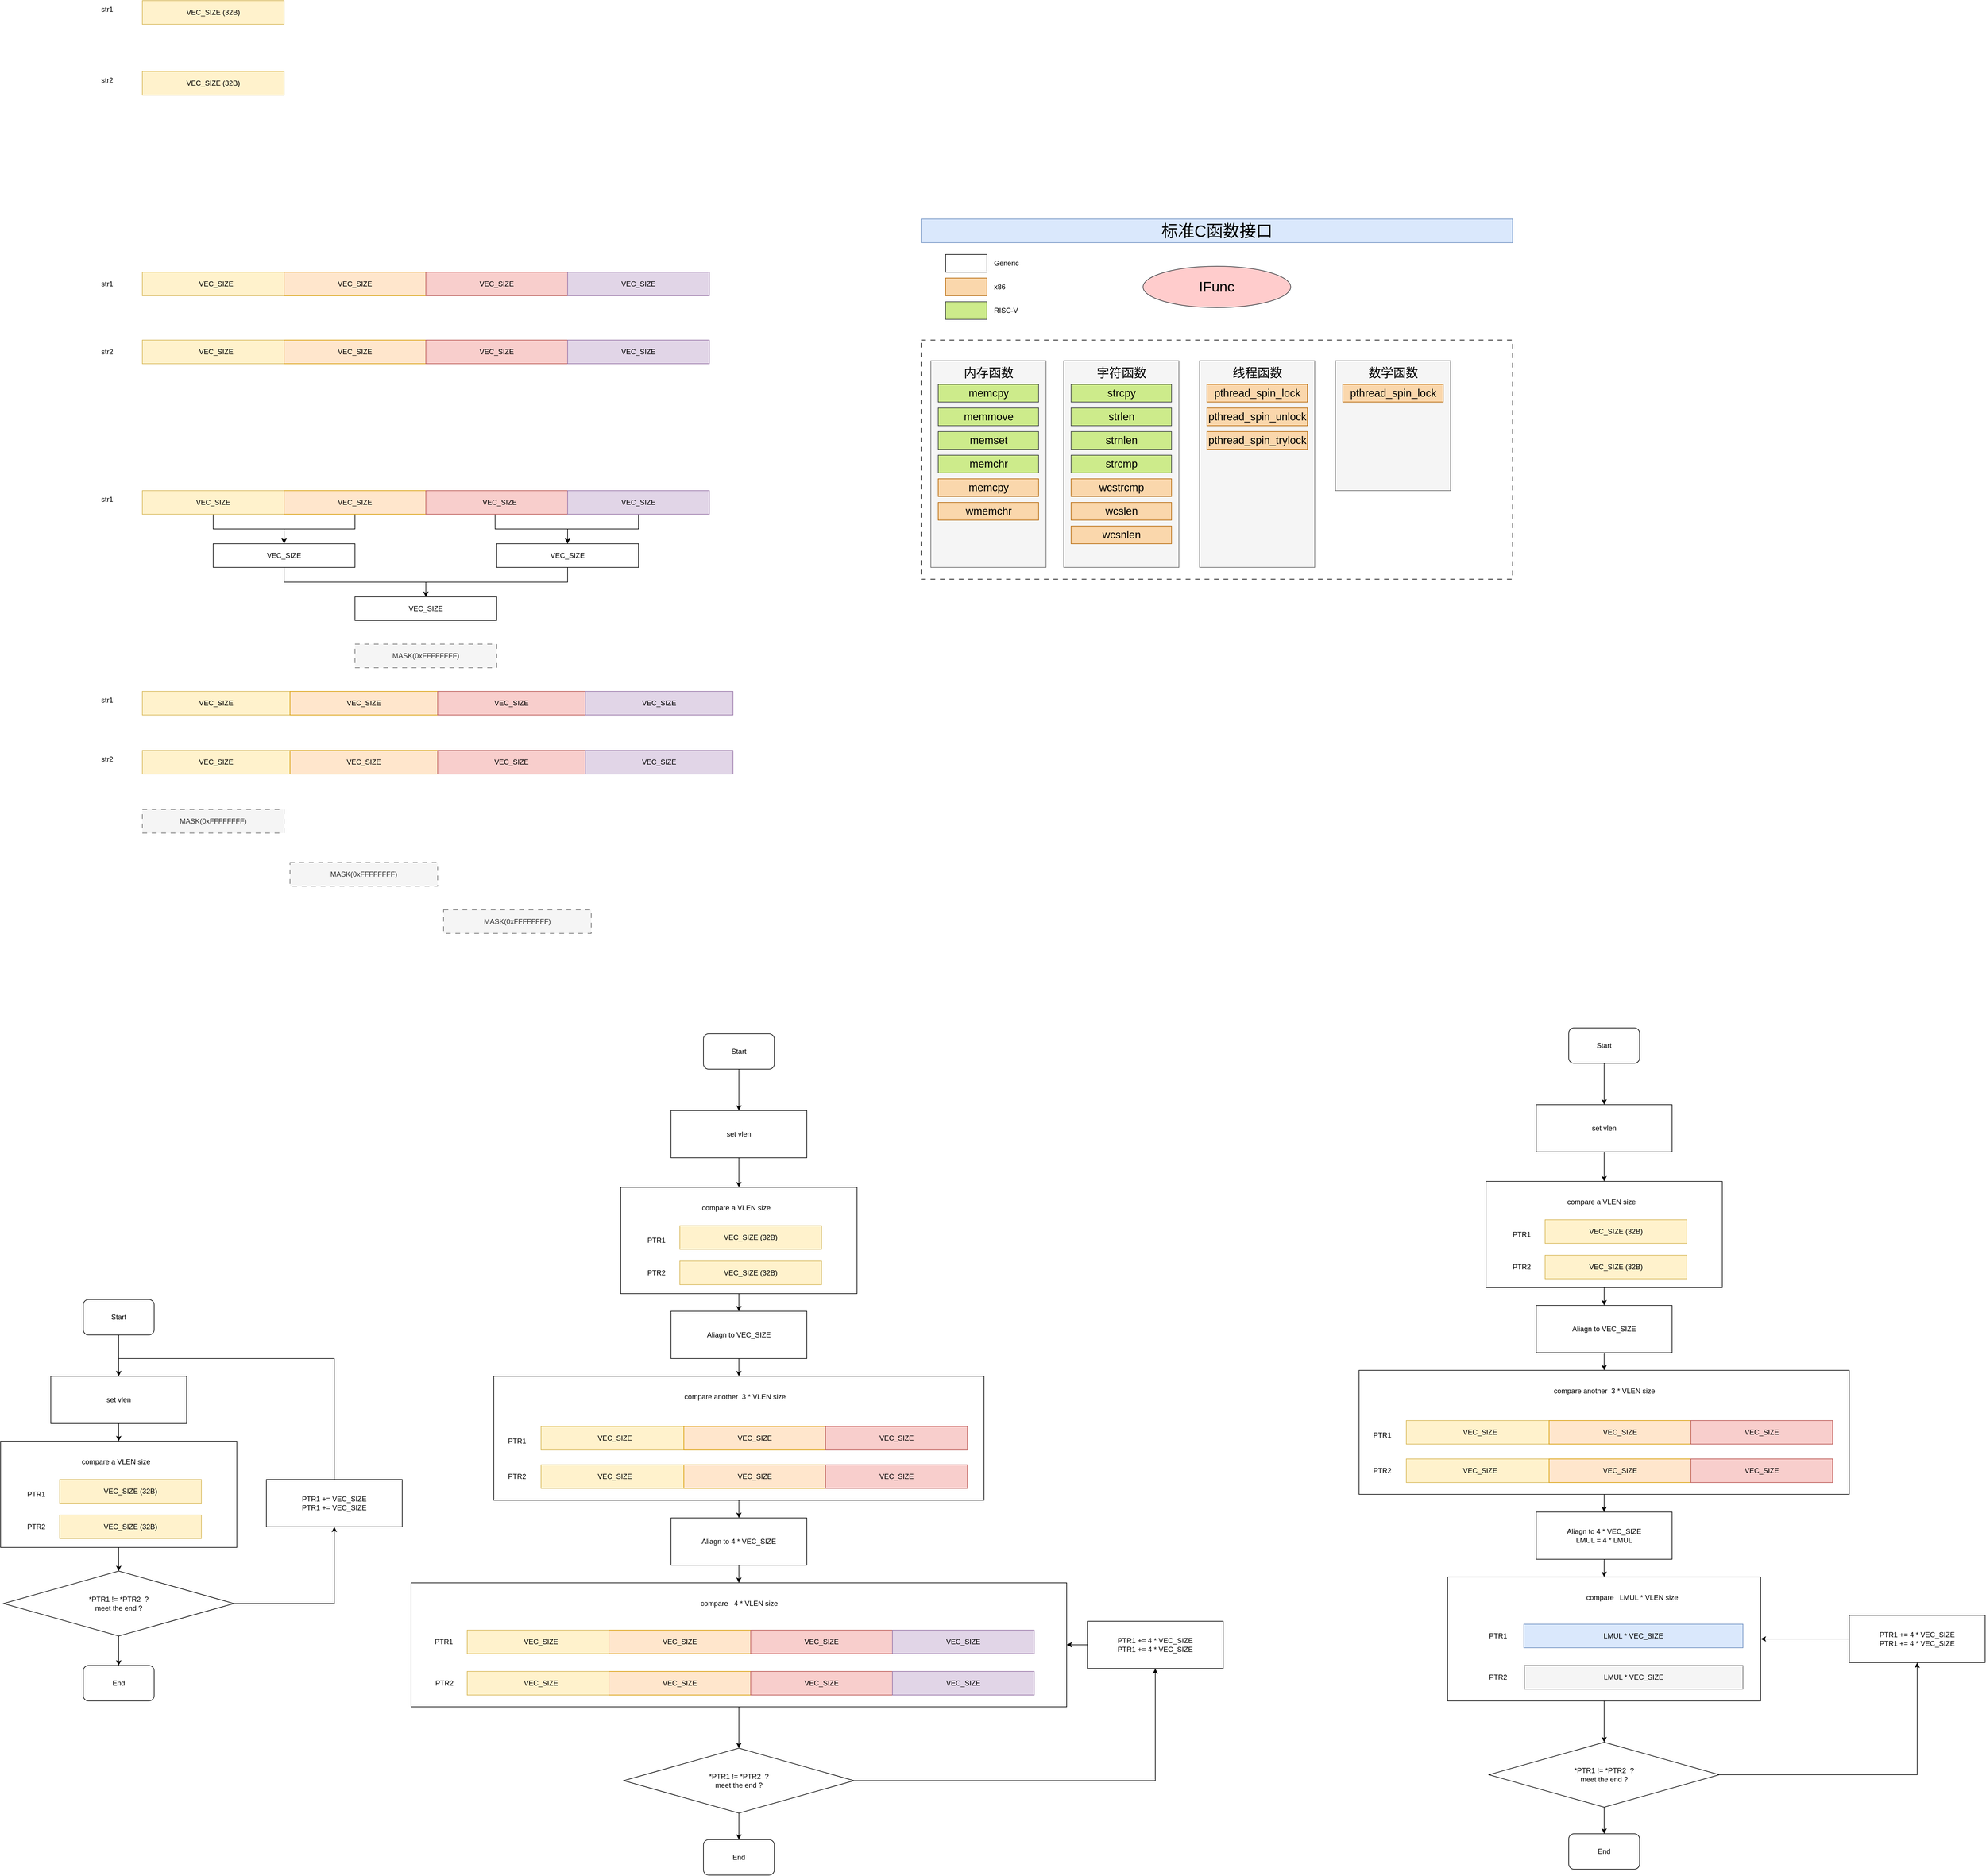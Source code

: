 <mxfile version="26.1.2">
  <diagram name="第 1 页" id="EBbChyvduwbu0Lc5XHVC">
    <mxGraphModel dx="5738" dy="4017" grid="1" gridSize="10" guides="1" tooltips="1" connect="1" arrows="1" fold="1" page="1" pageScale="1" pageWidth="4681" pageHeight="3300" math="0" shadow="0">
      <root>
        <mxCell id="0" />
        <mxCell id="1" parent="0" />
        <mxCell id="420nJrbG_Wwhr8dEqlbW-14" value="" style="edgeStyle=orthogonalEdgeStyle;rounded=0;orthogonalLoop=1;jettySize=auto;html=1;" edge="1" parent="1" source="420nJrbG_Wwhr8dEqlbW-5" target="420nJrbG_Wwhr8dEqlbW-7">
          <mxGeometry relative="1" as="geometry" />
        </mxCell>
        <mxCell id="ZZNHhl0uA356yENOQyxB-1" value="VEC_SIZE" style="rounded=0;whiteSpace=wrap;html=1;fillColor=#fff2cc;strokeColor=#d6b656;" parent="1" vertex="1">
          <mxGeometry x="200" y="130" width="250" height="40" as="geometry" />
        </mxCell>
        <mxCell id="ZZNHhl0uA356yENOQyxB-2" value="VEC_SIZE" style="rounded=0;whiteSpace=wrap;html=1;fillColor=#ffe6cc;strokeColor=#d79b00;" parent="1" vertex="1">
          <mxGeometry x="440" y="130" width="240" height="40" as="geometry" />
        </mxCell>
        <mxCell id="ZZNHhl0uA356yENOQyxB-3" value="VEC_SIZE" style="rounded=0;whiteSpace=wrap;html=1;fillColor=#f8cecc;strokeColor=#b85450;" parent="1" vertex="1">
          <mxGeometry x="680" y="130" width="240" height="40" as="geometry" />
        </mxCell>
        <mxCell id="ZZNHhl0uA356yENOQyxB-4" value="VEC_SIZE" style="rounded=0;whiteSpace=wrap;html=1;fillColor=#e1d5e7;strokeColor=#9673a6;" parent="1" vertex="1">
          <mxGeometry x="920" y="130" width="240" height="40" as="geometry" />
        </mxCell>
        <mxCell id="ZZNHhl0uA356yENOQyxB-9" value="str1" style="text;html=1;align=center;verticalAlign=middle;resizable=0;points=[];autosize=1;strokeColor=none;fillColor=none;" parent="1" vertex="1">
          <mxGeometry x="120" y="135" width="40" height="30" as="geometry" />
        </mxCell>
        <mxCell id="ZZNHhl0uA356yENOQyxB-10" value="str2" style="text;html=1;align=center;verticalAlign=middle;resizable=0;points=[];autosize=1;strokeColor=none;fillColor=none;" parent="1" vertex="1">
          <mxGeometry x="120" y="250" width="40" height="30" as="geometry" />
        </mxCell>
        <mxCell id="ZZNHhl0uA356yENOQyxB-11" value="VEC_SIZE (32B)" style="rounded=0;whiteSpace=wrap;html=1;fillColor=#fff2cc;strokeColor=#d6b656;" parent="1" vertex="1">
          <mxGeometry x="200" y="-330" width="240" height="40" as="geometry" />
        </mxCell>
        <mxCell id="ZZNHhl0uA356yENOQyxB-12" value="VEC_SIZE (32B)" style="rounded=0;whiteSpace=wrap;html=1;fillColor=#fff2cc;strokeColor=#d6b656;" parent="1" vertex="1">
          <mxGeometry x="200" y="-210" width="240" height="40" as="geometry" />
        </mxCell>
        <mxCell id="ZZNHhl0uA356yENOQyxB-13" value="str1" style="text;html=1;align=center;verticalAlign=middle;resizable=0;points=[];autosize=1;strokeColor=none;fillColor=none;" parent="1" vertex="1">
          <mxGeometry x="120" y="-330" width="40" height="30" as="geometry" />
        </mxCell>
        <mxCell id="ZZNHhl0uA356yENOQyxB-14" value="str2" style="text;html=1;align=center;verticalAlign=middle;resizable=0;points=[];autosize=1;strokeColor=none;fillColor=none;" parent="1" vertex="1">
          <mxGeometry x="120" y="-210" width="40" height="30" as="geometry" />
        </mxCell>
        <mxCell id="ZZNHhl0uA356yENOQyxB-29" style="edgeStyle=orthogonalEdgeStyle;rounded=0;orthogonalLoop=1;jettySize=auto;html=1;entryX=0.5;entryY=0;entryDx=0;entryDy=0;" parent="1" source="ZZNHhl0uA356yENOQyxB-15" target="ZZNHhl0uA356yENOQyxB-25" edge="1">
          <mxGeometry relative="1" as="geometry" />
        </mxCell>
        <mxCell id="ZZNHhl0uA356yENOQyxB-15" value="VEC_SIZE" style="rounded=0;whiteSpace=wrap;html=1;fillColor=#fff2cc;strokeColor=#d6b656;" parent="1" vertex="1">
          <mxGeometry x="200" y="500" width="240" height="40" as="geometry" />
        </mxCell>
        <mxCell id="ZZNHhl0uA356yENOQyxB-30" style="edgeStyle=orthogonalEdgeStyle;rounded=0;orthogonalLoop=1;jettySize=auto;html=1;entryX=0.5;entryY=0;entryDx=0;entryDy=0;exitX=0.5;exitY=1;exitDx=0;exitDy=0;" parent="1" source="ZZNHhl0uA356yENOQyxB-16" target="ZZNHhl0uA356yENOQyxB-25" edge="1">
          <mxGeometry relative="1" as="geometry">
            <mxPoint x="560" y="550" as="sourcePoint" />
          </mxGeometry>
        </mxCell>
        <mxCell id="ZZNHhl0uA356yENOQyxB-16" value="VEC_SIZE" style="rounded=0;whiteSpace=wrap;html=1;fillColor=#ffe6cc;strokeColor=#d79b00;" parent="1" vertex="1">
          <mxGeometry x="440" y="500" width="240" height="40" as="geometry" />
        </mxCell>
        <mxCell id="ZZNHhl0uA356yENOQyxB-32" style="edgeStyle=orthogonalEdgeStyle;rounded=0;orthogonalLoop=1;jettySize=auto;html=1;entryX=0.5;entryY=0;entryDx=0;entryDy=0;exitX=0.469;exitY=0.958;exitDx=0;exitDy=0;exitPerimeter=0;" parent="1" source="ZZNHhl0uA356yENOQyxB-17" target="ZZNHhl0uA356yENOQyxB-26" edge="1">
          <mxGeometry relative="1" as="geometry" />
        </mxCell>
        <mxCell id="ZZNHhl0uA356yENOQyxB-17" value="VEC_SIZE" style="rounded=0;whiteSpace=wrap;html=1;fillColor=#f8cecc;strokeColor=#b85450;" parent="1" vertex="1">
          <mxGeometry x="680" y="500" width="250" height="40" as="geometry" />
        </mxCell>
        <mxCell id="ZZNHhl0uA356yENOQyxB-31" style="edgeStyle=orthogonalEdgeStyle;rounded=0;orthogonalLoop=1;jettySize=auto;html=1;entryX=0.5;entryY=0;entryDx=0;entryDy=0;" parent="1" source="ZZNHhl0uA356yENOQyxB-18" target="ZZNHhl0uA356yENOQyxB-26" edge="1">
          <mxGeometry relative="1" as="geometry" />
        </mxCell>
        <mxCell id="ZZNHhl0uA356yENOQyxB-18" value="VEC_SIZE" style="rounded=0;whiteSpace=wrap;html=1;fillColor=#e1d5e7;strokeColor=#9673a6;" parent="1" vertex="1">
          <mxGeometry x="920" y="500" width="240" height="40" as="geometry" />
        </mxCell>
        <mxCell id="ZZNHhl0uA356yENOQyxB-23" value="str1" style="text;html=1;align=center;verticalAlign=middle;resizable=0;points=[];autosize=1;strokeColor=none;fillColor=none;" parent="1" vertex="1">
          <mxGeometry x="120" y="500" width="40" height="30" as="geometry" />
        </mxCell>
        <mxCell id="ZZNHhl0uA356yENOQyxB-33" style="edgeStyle=orthogonalEdgeStyle;rounded=0;orthogonalLoop=1;jettySize=auto;html=1;entryX=0.5;entryY=0;entryDx=0;entryDy=0;exitX=0.5;exitY=1;exitDx=0;exitDy=0;" parent="1" source="ZZNHhl0uA356yENOQyxB-25" target="ZZNHhl0uA356yENOQyxB-27" edge="1">
          <mxGeometry relative="1" as="geometry" />
        </mxCell>
        <mxCell id="ZZNHhl0uA356yENOQyxB-25" value="VEC_SIZE" style="rounded=0;whiteSpace=wrap;html=1;" parent="1" vertex="1">
          <mxGeometry x="320" y="590" width="240" height="40" as="geometry" />
        </mxCell>
        <mxCell id="ZZNHhl0uA356yENOQyxB-34" style="edgeStyle=orthogonalEdgeStyle;rounded=0;orthogonalLoop=1;jettySize=auto;html=1;entryX=0.5;entryY=0;entryDx=0;entryDy=0;exitX=0.5;exitY=1;exitDx=0;exitDy=0;" parent="1" source="ZZNHhl0uA356yENOQyxB-26" target="ZZNHhl0uA356yENOQyxB-27" edge="1">
          <mxGeometry relative="1" as="geometry" />
        </mxCell>
        <mxCell id="ZZNHhl0uA356yENOQyxB-26" value="VEC_SIZE" style="rounded=0;whiteSpace=wrap;html=1;" parent="1" vertex="1">
          <mxGeometry x="800" y="590" width="240" height="40" as="geometry" />
        </mxCell>
        <mxCell id="ZZNHhl0uA356yENOQyxB-27" value="VEC_SIZE" style="rounded=0;whiteSpace=wrap;html=1;" parent="1" vertex="1">
          <mxGeometry x="560" y="680" width="240" height="40" as="geometry" />
        </mxCell>
        <mxCell id="ZZNHhl0uA356yENOQyxB-28" value="MASK(0xFFFFFFFF)" style="rounded=0;whiteSpace=wrap;html=1;dashed=1;dashPattern=8 8;fillColor=#f5f5f5;fontColor=#333333;strokeColor=#666666;" parent="1" vertex="1">
          <mxGeometry x="560" y="760" width="240" height="40" as="geometry" />
        </mxCell>
        <mxCell id="ZZNHhl0uA356yENOQyxB-45" value="" style="group" parent="1" vertex="1" connectable="0">
          <mxGeometry x="120" y="840" width="1080" height="40" as="geometry" />
        </mxCell>
        <mxCell id="ZZNHhl0uA356yENOQyxB-40" value="VEC_SIZE" style="rounded=0;whiteSpace=wrap;html=1;fillColor=#fff2cc;strokeColor=#d6b656;" parent="ZZNHhl0uA356yENOQyxB-45" vertex="1">
          <mxGeometry x="80" width="250" height="40" as="geometry" />
        </mxCell>
        <mxCell id="ZZNHhl0uA356yENOQyxB-41" value="VEC_SIZE" style="rounded=0;whiteSpace=wrap;html=1;fillColor=#ffe6cc;strokeColor=#d79b00;" parent="ZZNHhl0uA356yENOQyxB-45" vertex="1">
          <mxGeometry x="330" width="250" height="40" as="geometry" />
        </mxCell>
        <mxCell id="ZZNHhl0uA356yENOQyxB-42" value="VEC_SIZE" style="rounded=0;whiteSpace=wrap;html=1;fillColor=#f8cecc;strokeColor=#b85450;" parent="ZZNHhl0uA356yENOQyxB-45" vertex="1">
          <mxGeometry x="580" width="250" height="40" as="geometry" />
        </mxCell>
        <mxCell id="ZZNHhl0uA356yENOQyxB-43" value="VEC_SIZE" style="rounded=0;whiteSpace=wrap;html=1;fillColor=#e1d5e7;strokeColor=#9673a6;" parent="ZZNHhl0uA356yENOQyxB-45" vertex="1">
          <mxGeometry x="830" width="250" height="40" as="geometry" />
        </mxCell>
        <mxCell id="ZZNHhl0uA356yENOQyxB-44" value="str1" style="text;html=1;align=center;verticalAlign=middle;resizable=0;points=[];autosize=1;strokeColor=none;fillColor=none;" parent="ZZNHhl0uA356yENOQyxB-45" vertex="1">
          <mxGeometry width="40" height="30" as="geometry" />
        </mxCell>
        <mxCell id="ZZNHhl0uA356yENOQyxB-46" value="" style="group" parent="1" vertex="1" connectable="0">
          <mxGeometry x="120" y="940" width="1080" height="40" as="geometry" />
        </mxCell>
        <mxCell id="ZZNHhl0uA356yENOQyxB-19" value="VEC_SIZE" style="rounded=0;whiteSpace=wrap;html=1;fillColor=#fff2cc;strokeColor=#d6b656;" parent="ZZNHhl0uA356yENOQyxB-46" vertex="1">
          <mxGeometry x="80" width="250" height="40" as="geometry" />
        </mxCell>
        <mxCell id="ZZNHhl0uA356yENOQyxB-20" value="VEC_SIZE" style="rounded=0;whiteSpace=wrap;html=1;fillColor=#ffe6cc;strokeColor=#d79b00;" parent="ZZNHhl0uA356yENOQyxB-46" vertex="1">
          <mxGeometry x="330" width="250" height="40" as="geometry" />
        </mxCell>
        <mxCell id="ZZNHhl0uA356yENOQyxB-21" value="VEC_SIZE" style="rounded=0;whiteSpace=wrap;html=1;fillColor=#f8cecc;strokeColor=#b85450;" parent="ZZNHhl0uA356yENOQyxB-46" vertex="1">
          <mxGeometry x="580" width="250" height="40" as="geometry" />
        </mxCell>
        <mxCell id="ZZNHhl0uA356yENOQyxB-22" value="VEC_SIZE" style="rounded=0;whiteSpace=wrap;html=1;fillColor=#e1d5e7;strokeColor=#9673a6;" parent="ZZNHhl0uA356yENOQyxB-46" vertex="1">
          <mxGeometry x="830" width="250" height="40" as="geometry" />
        </mxCell>
        <mxCell id="ZZNHhl0uA356yENOQyxB-24" value="str2" style="text;html=1;align=center;verticalAlign=middle;resizable=0;points=[];autosize=1;strokeColor=none;fillColor=none;" parent="ZZNHhl0uA356yENOQyxB-46" vertex="1">
          <mxGeometry width="40" height="30" as="geometry" />
        </mxCell>
        <mxCell id="ZZNHhl0uA356yENOQyxB-47" value="MASK(0xFFFFFFFF)" style="rounded=0;whiteSpace=wrap;html=1;dashed=1;dashPattern=8 8;fillColor=#f5f5f5;fontColor=#333333;strokeColor=#666666;" parent="1" vertex="1">
          <mxGeometry x="200" y="1040" width="240" height="40" as="geometry" />
        </mxCell>
        <mxCell id="ZZNHhl0uA356yENOQyxB-50" value="MASK(0xFFFFFFFF)" style="rounded=0;whiteSpace=wrap;html=1;dashed=1;dashPattern=8 8;fillColor=#f5f5f5;fontColor=#333333;strokeColor=#666666;" parent="1" vertex="1">
          <mxGeometry x="450" y="1130" width="250" height="40" as="geometry" />
        </mxCell>
        <mxCell id="ZZNHhl0uA356yENOQyxB-52" value="MASK(0xFFFFFFFF)" style="rounded=0;whiteSpace=wrap;html=1;dashed=1;dashPattern=8 8;fillColor=#f5f5f5;fontColor=#333333;strokeColor=#666666;" parent="1" vertex="1">
          <mxGeometry x="710" y="1210" width="250" height="40" as="geometry" />
        </mxCell>
        <mxCell id="ZZNHhl0uA356yENOQyxB-54" value="VEC_SIZE" style="rounded=0;whiteSpace=wrap;html=1;fillColor=#fff2cc;strokeColor=#d6b656;" parent="1" vertex="1">
          <mxGeometry x="200" y="245" width="250" height="40" as="geometry" />
        </mxCell>
        <mxCell id="ZZNHhl0uA356yENOQyxB-55" value="VEC_SIZE" style="rounded=0;whiteSpace=wrap;html=1;fillColor=#ffe6cc;strokeColor=#d79b00;" parent="1" vertex="1">
          <mxGeometry x="440" y="245" width="240" height="40" as="geometry" />
        </mxCell>
        <mxCell id="ZZNHhl0uA356yENOQyxB-56" value="VEC_SIZE" style="rounded=0;whiteSpace=wrap;html=1;fillColor=#f8cecc;strokeColor=#b85450;" parent="1" vertex="1">
          <mxGeometry x="680" y="245" width="240" height="40" as="geometry" />
        </mxCell>
        <mxCell id="ZZNHhl0uA356yENOQyxB-57" value="VEC_SIZE" style="rounded=0;whiteSpace=wrap;html=1;fillColor=#e1d5e7;strokeColor=#9673a6;" parent="1" vertex="1">
          <mxGeometry x="920" y="245" width="240" height="40" as="geometry" />
        </mxCell>
        <mxCell id="C3YKkwXlwQN1ZLRuggpo-1" value="&lt;font style=&quot;font-size: 28px;&quot;&gt;标准C函数接口&lt;/font&gt;" style="rounded=0;whiteSpace=wrap;html=1;fillColor=#dae8fc;strokeColor=#6c8ebf;fontFamily=Helvetica;" parent="1" vertex="1">
          <mxGeometry x="1518.55" y="40" width="1001.45" height="40" as="geometry" />
        </mxCell>
        <mxCell id="C3YKkwXlwQN1ZLRuggpo-4" value="" style="rounded=0;whiteSpace=wrap;html=1;" parent="1" vertex="1">
          <mxGeometry x="1560" y="100" width="70" height="30" as="geometry" />
        </mxCell>
        <mxCell id="C3YKkwXlwQN1ZLRuggpo-6" value="" style="rounded=0;whiteSpace=wrap;html=1;fillColor=#fad7ac;strokeColor=#b46504;" parent="1" vertex="1">
          <mxGeometry x="1560" y="140" width="70" height="30" as="geometry" />
        </mxCell>
        <mxCell id="C3YKkwXlwQN1ZLRuggpo-7" value="" style="rounded=0;whiteSpace=wrap;html=1;fillColor=#cdeb8b;strokeColor=#36393d;" parent="1" vertex="1">
          <mxGeometry x="1560" y="180" width="70" height="30" as="geometry" />
        </mxCell>
        <mxCell id="C3YKkwXlwQN1ZLRuggpo-9" value="Generic" style="text;html=1;align=left;verticalAlign=middle;resizable=0;points=[];autosize=1;strokeColor=none;fillColor=none;" parent="1" vertex="1">
          <mxGeometry x="1640" y="100" width="70" height="30" as="geometry" />
        </mxCell>
        <mxCell id="C3YKkwXlwQN1ZLRuggpo-10" value="x86" style="text;html=1;align=left;verticalAlign=middle;resizable=0;points=[];autosize=1;strokeColor=none;fillColor=none;" parent="1" vertex="1">
          <mxGeometry x="1640" y="140" width="40" height="30" as="geometry" />
        </mxCell>
        <mxCell id="C3YKkwXlwQN1ZLRuggpo-11" value="RISC-V" style="text;html=1;align=left;verticalAlign=middle;resizable=0;points=[];autosize=1;strokeColor=none;fillColor=none;" parent="1" vertex="1">
          <mxGeometry x="1640" y="180" width="60" height="30" as="geometry" />
        </mxCell>
        <mxCell id="C3YKkwXlwQN1ZLRuggpo-12" value="&lt;font style=&quot;font-size: 24px;&quot;&gt;IFunc&lt;/font&gt;" style="ellipse;whiteSpace=wrap;html=1;fillColor=#ffcccc;strokeColor=#36393d;" parent="1" vertex="1">
          <mxGeometry x="1894.28" y="120" width="250" height="70" as="geometry" />
        </mxCell>
        <mxCell id="C3YKkwXlwQN1ZLRuggpo-13" value="" style="rounded=0;whiteSpace=wrap;html=1;dashed=1;dashPattern=8 8;" parent="1" vertex="1">
          <mxGeometry x="1518.55" y="245" width="1001.45" height="405" as="geometry" />
        </mxCell>
        <mxCell id="C3YKkwXlwQN1ZLRuggpo-18" value="" style="group;fillColor=#fad7ac;strokeColor=#b46504;" parent="1" vertex="1" connectable="0">
          <mxGeometry x="1535" y="280" width="195" height="350" as="geometry" />
        </mxCell>
        <mxCell id="C3YKkwXlwQN1ZLRuggpo-14" value="&lt;p&gt;&lt;br&gt;&lt;/p&gt;" style="rounded=0;whiteSpace=wrap;html=1;align=left;fillColor=#f5f5f5;strokeColor=#666666;fontColor=#333333;" parent="C3YKkwXlwQN1ZLRuggpo-18" vertex="1">
          <mxGeometry width="195" height="350" as="geometry" />
        </mxCell>
        <mxCell id="C3YKkwXlwQN1ZLRuggpo-17" value="&lt;font style=&quot;font-size: 21px;&quot;&gt;内存函数&lt;/font&gt;" style="text;html=1;align=center;verticalAlign=middle;whiteSpace=wrap;rounded=0;" parent="C3YKkwXlwQN1ZLRuggpo-18" vertex="1">
          <mxGeometry x="42.5" width="110" height="40" as="geometry" />
        </mxCell>
        <mxCell id="C3YKkwXlwQN1ZLRuggpo-44" value="&lt;font style=&quot;font-size: 18px;&quot;&gt;memcpy&lt;/font&gt;" style="rounded=0;whiteSpace=wrap;html=1;fillColor=#cdeb8b;strokeColor=#36393d;" parent="C3YKkwXlwQN1ZLRuggpo-18" vertex="1">
          <mxGeometry x="12.5" y="40" width="170" height="30" as="geometry" />
        </mxCell>
        <mxCell id="C3YKkwXlwQN1ZLRuggpo-45" value="&lt;font style=&quot;font-size: 18px;&quot;&gt;memmove&lt;/font&gt;" style="rounded=0;whiteSpace=wrap;html=1;fillColor=#cdeb8b;strokeColor=#36393d;" parent="C3YKkwXlwQN1ZLRuggpo-18" vertex="1">
          <mxGeometry x="12.5" y="80" width="170" height="30" as="geometry" />
        </mxCell>
        <mxCell id="C3YKkwXlwQN1ZLRuggpo-46" value="&lt;font style=&quot;font-size: 18px;&quot;&gt;memset&lt;/font&gt;" style="rounded=0;whiteSpace=wrap;html=1;fillColor=#cdeb8b;strokeColor=#36393d;" parent="C3YKkwXlwQN1ZLRuggpo-18" vertex="1">
          <mxGeometry x="12.5" y="120" width="170" height="30" as="geometry" />
        </mxCell>
        <mxCell id="C3YKkwXlwQN1ZLRuggpo-47" value="&lt;font style=&quot;font-size: 18px;&quot;&gt;memchr&lt;/font&gt;" style="rounded=0;whiteSpace=wrap;html=1;fillColor=#cdeb8b;strokeColor=#36393d;" parent="C3YKkwXlwQN1ZLRuggpo-18" vertex="1">
          <mxGeometry x="12.5" y="160" width="170" height="30" as="geometry" />
        </mxCell>
        <mxCell id="C3YKkwXlwQN1ZLRuggpo-49" value="&lt;font style=&quot;font-size: 18px;&quot;&gt;memcpy&lt;/font&gt;" style="rounded=0;whiteSpace=wrap;html=1;fillColor=#fad7ac;strokeColor=#b46504;" parent="C3YKkwXlwQN1ZLRuggpo-18" vertex="1">
          <mxGeometry x="12.5" y="200" width="170" height="30" as="geometry" />
        </mxCell>
        <mxCell id="C3YKkwXlwQN1ZLRuggpo-54" value="&lt;font style=&quot;font-size: 18px;&quot;&gt;wmemchr&lt;/font&gt;" style="rounded=0;whiteSpace=wrap;html=1;fillColor=#fad7ac;strokeColor=#b46504;" parent="C3YKkwXlwQN1ZLRuggpo-18" vertex="1">
          <mxGeometry x="12.5" y="240" width="170" height="30" as="geometry" />
        </mxCell>
        <mxCell id="C3YKkwXlwQN1ZLRuggpo-19" value="" style="group" parent="1" vertex="1" connectable="0">
          <mxGeometry x="1760" y="280" width="195" height="350" as="geometry" />
        </mxCell>
        <mxCell id="C3YKkwXlwQN1ZLRuggpo-20" value="&lt;p&gt;&lt;br&gt;&lt;/p&gt;" style="rounded=0;whiteSpace=wrap;html=1;align=left;fillColor=#f5f5f5;strokeColor=#666666;fontColor=#333333;" parent="C3YKkwXlwQN1ZLRuggpo-19" vertex="1">
          <mxGeometry width="195" height="350" as="geometry" />
        </mxCell>
        <mxCell id="C3YKkwXlwQN1ZLRuggpo-21" value="&lt;font style=&quot;font-size: 21px;&quot;&gt;字符函数&lt;/font&gt;" style="text;html=1;align=center;verticalAlign=middle;whiteSpace=wrap;rounded=0;" parent="C3YKkwXlwQN1ZLRuggpo-19" vertex="1">
          <mxGeometry x="42.5" width="110" height="40" as="geometry" />
        </mxCell>
        <mxCell id="C3YKkwXlwQN1ZLRuggpo-28" value="&lt;font style=&quot;font-size: 18px;&quot;&gt;strcpy&lt;/font&gt;" style="rounded=0;whiteSpace=wrap;html=1;fillColor=#cdeb8b;strokeColor=#36393d;" parent="C3YKkwXlwQN1ZLRuggpo-19" vertex="1">
          <mxGeometry x="12.5" y="40" width="170" height="30" as="geometry" />
        </mxCell>
        <mxCell id="C3YKkwXlwQN1ZLRuggpo-33" value="&lt;font style=&quot;font-size: 18px;&quot;&gt;strlen&lt;/font&gt;" style="rounded=0;whiteSpace=wrap;html=1;fillColor=#cdeb8b;strokeColor=#36393d;" parent="C3YKkwXlwQN1ZLRuggpo-19" vertex="1">
          <mxGeometry x="12.5" y="80" width="170" height="30" as="geometry" />
        </mxCell>
        <mxCell id="C3YKkwXlwQN1ZLRuggpo-34" value="&lt;font style=&quot;font-size: 18px;&quot;&gt;strnlen&lt;/font&gt;" style="rounded=0;whiteSpace=wrap;html=1;fillColor=#cdeb8b;strokeColor=#36393d;" parent="C3YKkwXlwQN1ZLRuggpo-19" vertex="1">
          <mxGeometry x="12.5" y="120" width="170" height="30" as="geometry" />
        </mxCell>
        <mxCell id="C3YKkwXlwQN1ZLRuggpo-35" value="&lt;font style=&quot;font-size: 18px;&quot;&gt;strcmp&lt;/font&gt;" style="rounded=0;whiteSpace=wrap;html=1;fillColor=#cdeb8b;strokeColor=#36393d;" parent="C3YKkwXlwQN1ZLRuggpo-19" vertex="1">
          <mxGeometry x="12.5" y="160" width="170" height="30" as="geometry" />
        </mxCell>
        <mxCell id="C3YKkwXlwQN1ZLRuggpo-50" value="&lt;font style=&quot;font-size: 18px;&quot;&gt;wcstrcmp&lt;/font&gt;" style="rounded=0;whiteSpace=wrap;html=1;fillColor=#fad7ac;strokeColor=#b46504;" parent="C3YKkwXlwQN1ZLRuggpo-19" vertex="1">
          <mxGeometry x="12.5" y="200" width="170" height="30" as="geometry" />
        </mxCell>
        <mxCell id="C3YKkwXlwQN1ZLRuggpo-51" value="&lt;font style=&quot;font-size: 18px;&quot;&gt;wc&lt;span style=&quot;color: rgba(0, 0, 0, 0); font-family: monospace; font-size: 0px; text-align: start; text-wrap-mode: nowrap;&quot;&gt;%3CmxGraphModel%3E%3Croot%3E%3CmxCell%20id%3D%220%22%2F%3E%3CmxCell%20id%3D%221%22%20parent%3D%220%22%2F%3E%3CmxCell%20id%3D%222%22%20value%3D%22%26lt%3Bfont%20style%3D%26quot%3Bfont-size%3A%2018px%3B%26quot%3B%26gt%3Bwcstrcmp%26lt%3B%2Ffont%26gt%3B%22%20style%3D%22rounded%3D0%3BwhiteSpace%3Dwrap%3Bhtml%3D1%3BfillColor%3D%23fad7ac%3BstrokeColor%3D%23b46504%3B%22%20vertex%3D%221%22%20parent%3D%221%22%3E%3CmxGeometry%20x%3D%221772.5%22%20y%3D%22480%22%20width%3D%22170%22%20height%3D%2230%22%20as%3D%22geometry%22%2F%3E%3C%2FmxCell%3E%3C%2Froot%3E%3C%2FmxGraphModel%3E&lt;/span&gt;slen&lt;/font&gt;" style="rounded=0;whiteSpace=wrap;html=1;fillColor=#fad7ac;strokeColor=#b46504;" parent="C3YKkwXlwQN1ZLRuggpo-19" vertex="1">
          <mxGeometry x="12.5" y="240" width="170" height="30" as="geometry" />
        </mxCell>
        <mxCell id="C3YKkwXlwQN1ZLRuggpo-52" value="&lt;font style=&quot;font-size: 18px;&quot;&gt;wcsnlen&lt;/font&gt;" style="rounded=0;whiteSpace=wrap;html=1;fillColor=#fad7ac;strokeColor=#b46504;" parent="C3YKkwXlwQN1ZLRuggpo-19" vertex="1">
          <mxGeometry x="12.5" y="280" width="170" height="30" as="geometry" />
        </mxCell>
        <mxCell id="C3YKkwXlwQN1ZLRuggpo-22" value="" style="group;fillColor=#ffe6cc;strokeColor=#d79b00;" parent="1" vertex="1" connectable="0">
          <mxGeometry x="1990" y="280" width="195" height="350" as="geometry" />
        </mxCell>
        <mxCell id="C3YKkwXlwQN1ZLRuggpo-23" value="&lt;p&gt;&lt;br&gt;&lt;/p&gt;" style="rounded=0;whiteSpace=wrap;html=1;align=left;fillColor=#f5f5f5;strokeColor=#666666;fontColor=#333333;" parent="C3YKkwXlwQN1ZLRuggpo-22" vertex="1">
          <mxGeometry width="195" height="350" as="geometry" />
        </mxCell>
        <mxCell id="C3YKkwXlwQN1ZLRuggpo-24" value="&lt;span style=&quot;font-size: 21px;&quot;&gt;线程函数&lt;/span&gt;" style="text;html=1;align=center;verticalAlign=middle;whiteSpace=wrap;rounded=0;" parent="C3YKkwXlwQN1ZLRuggpo-22" vertex="1">
          <mxGeometry x="42.5" width="110" height="40" as="geometry" />
        </mxCell>
        <mxCell id="C3YKkwXlwQN1ZLRuggpo-37" value="&lt;font style=&quot;font-size: 18px;&quot;&gt;pthread_spin_lock&lt;/font&gt;" style="rounded=0;whiteSpace=wrap;html=1;fillColor=#fad7ac;strokeColor=#b46504;" parent="C3YKkwXlwQN1ZLRuggpo-22" vertex="1">
          <mxGeometry x="12.5" y="40" width="170" height="30" as="geometry" />
        </mxCell>
        <mxCell id="C3YKkwXlwQN1ZLRuggpo-42" value="&lt;span style=&quot;font-size: 18px;&quot;&gt;pthread_spin_unlock&lt;/span&gt;" style="rounded=0;whiteSpace=wrap;html=1;fillColor=#fad7ac;strokeColor=#b46504;" parent="C3YKkwXlwQN1ZLRuggpo-22" vertex="1">
          <mxGeometry x="12.5" y="80" width="170" height="30" as="geometry" />
        </mxCell>
        <mxCell id="C3YKkwXlwQN1ZLRuggpo-43" value="&lt;span style=&quot;font-size: 18px;&quot;&gt;pthread_spin_trylock&lt;/span&gt;" style="rounded=0;whiteSpace=wrap;html=1;fillColor=#fad7ac;strokeColor=#b46504;" parent="C3YKkwXlwQN1ZLRuggpo-22" vertex="1">
          <mxGeometry x="12.5" y="120" width="170" height="30" as="geometry" />
        </mxCell>
        <mxCell id="C3YKkwXlwQN1ZLRuggpo-25" value="" style="group" parent="1" vertex="1" connectable="0">
          <mxGeometry x="2220" y="280" width="195" height="220" as="geometry" />
        </mxCell>
        <mxCell id="C3YKkwXlwQN1ZLRuggpo-26" value="&lt;p&gt;&lt;br&gt;&lt;/p&gt;" style="rounded=0;whiteSpace=wrap;html=1;align=left;fillColor=#f5f5f5;strokeColor=#666666;fontColor=#333333;" parent="C3YKkwXlwQN1ZLRuggpo-25" vertex="1">
          <mxGeometry width="195" height="220" as="geometry" />
        </mxCell>
        <mxCell id="C3YKkwXlwQN1ZLRuggpo-27" value="&lt;font style=&quot;font-size: 21px;&quot;&gt;数学函数&lt;/font&gt;" style="text;html=1;align=center;verticalAlign=middle;whiteSpace=wrap;rounded=0;" parent="C3YKkwXlwQN1ZLRuggpo-25" vertex="1">
          <mxGeometry x="42.5" width="110" height="40" as="geometry" />
        </mxCell>
        <mxCell id="C3YKkwXlwQN1ZLRuggpo-53" value="&lt;font style=&quot;font-size: 18px;&quot;&gt;pthread_spin_lock&lt;/font&gt;" style="rounded=0;whiteSpace=wrap;html=1;fillColor=#fad7ac;strokeColor=#b46504;" parent="C3YKkwXlwQN1ZLRuggpo-25" vertex="1">
          <mxGeometry x="12.5" y="40" width="170" height="30" as="geometry" />
        </mxCell>
        <mxCell id="420nJrbG_Wwhr8dEqlbW-12" value="" style="edgeStyle=orthogonalEdgeStyle;rounded=0;orthogonalLoop=1;jettySize=auto;html=1;" edge="1" parent="1" source="420nJrbG_Wwhr8dEqlbW-7" target="420nJrbG_Wwhr8dEqlbW-11">
          <mxGeometry relative="1" as="geometry" />
        </mxCell>
        <mxCell id="420nJrbG_Wwhr8dEqlbW-17" value="" style="edgeStyle=orthogonalEdgeStyle;rounded=0;orthogonalLoop=1;jettySize=auto;html=1;" edge="1" parent="1" source="420nJrbG_Wwhr8dEqlbW-7" target="420nJrbG_Wwhr8dEqlbW-16">
          <mxGeometry relative="1" as="geometry" />
        </mxCell>
        <mxCell id="420nJrbG_Wwhr8dEqlbW-7" value="*PTR1 != *PTR2&amp;nbsp; ?&lt;div&gt;meet the end ?&lt;/div&gt;" style="rhombus;whiteSpace=wrap;html=1;" vertex="1" parent="1">
          <mxGeometry x="-35" y="2330" width="390" height="110" as="geometry" />
        </mxCell>
        <mxCell id="420nJrbG_Wwhr8dEqlbW-11" value="End" style="rounded=1;whiteSpace=wrap;html=1;" vertex="1" parent="1">
          <mxGeometry x="100" y="2490" width="120" height="60" as="geometry" />
        </mxCell>
        <mxCell id="420nJrbG_Wwhr8dEqlbW-18" style="edgeStyle=orthogonalEdgeStyle;rounded=0;orthogonalLoop=1;jettySize=auto;html=1;exitX=0.5;exitY=0;exitDx=0;exitDy=0;entryX=0.5;entryY=0;entryDx=0;entryDy=0;" edge="1" parent="1" source="420nJrbG_Wwhr8dEqlbW-16" target="420nJrbG_Wwhr8dEqlbW-25">
          <mxGeometry relative="1" as="geometry">
            <mxPoint x="160" y="2130" as="targetPoint" />
            <Array as="points">
              <mxPoint x="525" y="1970" />
              <mxPoint x="160" y="1970" />
              <mxPoint x="160" y="1990" />
            </Array>
          </mxGeometry>
        </mxCell>
        <mxCell id="420nJrbG_Wwhr8dEqlbW-16" value="PTR1 += VEC_SIZE&lt;div&gt;PTR1 += VEC_SIZE&lt;/div&gt;" style="whiteSpace=wrap;html=1;" vertex="1" parent="1">
          <mxGeometry x="410" y="2175" width="230" height="80" as="geometry" />
        </mxCell>
        <mxCell id="420nJrbG_Wwhr8dEqlbW-26" value="" style="edgeStyle=orthogonalEdgeStyle;rounded=0;orthogonalLoop=1;jettySize=auto;html=1;" edge="1" parent="1" source="420nJrbG_Wwhr8dEqlbW-19" target="420nJrbG_Wwhr8dEqlbW-25">
          <mxGeometry relative="1" as="geometry" />
        </mxCell>
        <mxCell id="420nJrbG_Wwhr8dEqlbW-19" value="Start" style="rounded=1;whiteSpace=wrap;html=1;" vertex="1" parent="1">
          <mxGeometry x="100" y="1870" width="120" height="60" as="geometry" />
        </mxCell>
        <mxCell id="420nJrbG_Wwhr8dEqlbW-28" style="edgeStyle=orthogonalEdgeStyle;rounded=0;orthogonalLoop=1;jettySize=auto;html=1;entryX=0.5;entryY=0;entryDx=0;entryDy=0;" edge="1" parent="1" source="420nJrbG_Wwhr8dEqlbW-25" target="420nJrbG_Wwhr8dEqlbW-5">
          <mxGeometry relative="1" as="geometry" />
        </mxCell>
        <mxCell id="420nJrbG_Wwhr8dEqlbW-25" value="set vlen" style="whiteSpace=wrap;html=1;" vertex="1" parent="1">
          <mxGeometry x="45" y="2000" width="230" height="80" as="geometry" />
        </mxCell>
        <mxCell id="420nJrbG_Wwhr8dEqlbW-35" value="" style="edgeStyle=orthogonalEdgeStyle;rounded=0;orthogonalLoop=1;jettySize=auto;html=1;" edge="1" parent="1" source="420nJrbG_Wwhr8dEqlbW-37" target="420nJrbG_Wwhr8dEqlbW-38">
          <mxGeometry relative="1" as="geometry" />
        </mxCell>
        <mxCell id="420nJrbG_Wwhr8dEqlbW-36" value="" style="edgeStyle=orthogonalEdgeStyle;rounded=0;orthogonalLoop=1;jettySize=auto;html=1;" edge="1" parent="1" source="420nJrbG_Wwhr8dEqlbW-37" target="420nJrbG_Wwhr8dEqlbW-40">
          <mxGeometry relative="1" as="geometry" />
        </mxCell>
        <mxCell id="420nJrbG_Wwhr8dEqlbW-37" value="*PTR1 != *PTR2&amp;nbsp; ?&lt;div&gt;meet the end ?&lt;/div&gt;" style="rhombus;whiteSpace=wrap;html=1;" vertex="1" parent="1">
          <mxGeometry x="1015" y="2630" width="390" height="110" as="geometry" />
        </mxCell>
        <mxCell id="420nJrbG_Wwhr8dEqlbW-38" value="End" style="rounded=1;whiteSpace=wrap;html=1;" vertex="1" parent="1">
          <mxGeometry x="1150" y="2785" width="120" height="60" as="geometry" />
        </mxCell>
        <mxCell id="420nJrbG_Wwhr8dEqlbW-139" style="edgeStyle=orthogonalEdgeStyle;rounded=0;orthogonalLoop=1;jettySize=auto;html=1;entryX=1;entryY=0.5;entryDx=0;entryDy=0;" edge="1" parent="1" source="420nJrbG_Wwhr8dEqlbW-40" target="420nJrbG_Wwhr8dEqlbW-100">
          <mxGeometry relative="1" as="geometry" />
        </mxCell>
        <mxCell id="420nJrbG_Wwhr8dEqlbW-40" value="PTR1 += 4 * VEC_SIZE&lt;div&gt;PTR1 += 4 * VEC_SIZE&lt;/div&gt;" style="whiteSpace=wrap;html=1;" vertex="1" parent="1">
          <mxGeometry x="1800" y="2415" width="230" height="80" as="geometry" />
        </mxCell>
        <mxCell id="420nJrbG_Wwhr8dEqlbW-41" value="" style="edgeStyle=orthogonalEdgeStyle;rounded=0;orthogonalLoop=1;jettySize=auto;html=1;" edge="1" parent="1" source="420nJrbG_Wwhr8dEqlbW-42" target="420nJrbG_Wwhr8dEqlbW-44">
          <mxGeometry relative="1" as="geometry" />
        </mxCell>
        <mxCell id="420nJrbG_Wwhr8dEqlbW-42" value="Start" style="rounded=1;whiteSpace=wrap;html=1;" vertex="1" parent="1">
          <mxGeometry x="1150" y="1420" width="120" height="60" as="geometry" />
        </mxCell>
        <mxCell id="420nJrbG_Wwhr8dEqlbW-71" style="edgeStyle=orthogonalEdgeStyle;rounded=0;orthogonalLoop=1;jettySize=auto;html=1;entryX=0.5;entryY=0;entryDx=0;entryDy=0;" edge="1" parent="1" source="420nJrbG_Wwhr8dEqlbW-44" target="420nJrbG_Wwhr8dEqlbW-63">
          <mxGeometry relative="1" as="geometry" />
        </mxCell>
        <mxCell id="420nJrbG_Wwhr8dEqlbW-44" value="set vlen" style="whiteSpace=wrap;html=1;" vertex="1" parent="1">
          <mxGeometry x="1095" y="1550" width="230" height="80" as="geometry" />
        </mxCell>
        <mxCell id="420nJrbG_Wwhr8dEqlbW-59" value="" style="group" vertex="1" connectable="0" parent="1">
          <mxGeometry x="-40" y="2110" width="400" height="180" as="geometry" />
        </mxCell>
        <mxCell id="420nJrbG_Wwhr8dEqlbW-5" value="" style="rounded=0;whiteSpace=wrap;html=1;" vertex="1" parent="420nJrbG_Wwhr8dEqlbW-59">
          <mxGeometry width="400" height="180" as="geometry" />
        </mxCell>
        <mxCell id="420nJrbG_Wwhr8dEqlbW-1" value="VEC_SIZE (32B)" style="rounded=0;whiteSpace=wrap;html=1;fillColor=#fff2cc;strokeColor=#d6b656;" vertex="1" parent="420nJrbG_Wwhr8dEqlbW-59">
          <mxGeometry x="100" y="65" width="240" height="40" as="geometry" />
        </mxCell>
        <mxCell id="420nJrbG_Wwhr8dEqlbW-2" value="VEC_SIZE (32B)" style="rounded=0;whiteSpace=wrap;html=1;fillColor=#fff2cc;strokeColor=#d6b656;" vertex="1" parent="420nJrbG_Wwhr8dEqlbW-59">
          <mxGeometry x="100" y="125" width="240" height="40" as="geometry" />
        </mxCell>
        <mxCell id="420nJrbG_Wwhr8dEqlbW-3" value="PTR1" style="text;html=1;align=center;verticalAlign=middle;resizable=0;points=[];autosize=1;strokeColor=none;fillColor=none;" vertex="1" parent="420nJrbG_Wwhr8dEqlbW-59">
          <mxGeometry x="35" y="75" width="50" height="30" as="geometry" />
        </mxCell>
        <mxCell id="420nJrbG_Wwhr8dEqlbW-4" value="PTR2" style="text;html=1;align=center;verticalAlign=middle;resizable=0;points=[];autosize=1;strokeColor=none;fillColor=none;" vertex="1" parent="420nJrbG_Wwhr8dEqlbW-59">
          <mxGeometry x="35" y="130" width="50" height="30" as="geometry" />
        </mxCell>
        <mxCell id="420nJrbG_Wwhr8dEqlbW-58" value="compare a VLEN size" style="text;html=1;align=center;verticalAlign=middle;resizable=0;points=[];autosize=1;strokeColor=none;fillColor=none;" vertex="1" parent="420nJrbG_Wwhr8dEqlbW-59">
          <mxGeometry x="125" y="20" width="140" height="30" as="geometry" />
        </mxCell>
        <mxCell id="420nJrbG_Wwhr8dEqlbW-62" value="" style="group" vertex="1" connectable="0" parent="1">
          <mxGeometry x="1010" y="1680" width="400" height="180" as="geometry" />
        </mxCell>
        <mxCell id="420nJrbG_Wwhr8dEqlbW-63" value="" style="rounded=0;whiteSpace=wrap;html=1;" vertex="1" parent="420nJrbG_Wwhr8dEqlbW-62">
          <mxGeometry width="400" height="180" as="geometry" />
        </mxCell>
        <mxCell id="420nJrbG_Wwhr8dEqlbW-64" value="VEC_SIZE (32B)" style="rounded=0;whiteSpace=wrap;html=1;fillColor=#fff2cc;strokeColor=#d6b656;" vertex="1" parent="420nJrbG_Wwhr8dEqlbW-62">
          <mxGeometry x="100" y="65" width="240" height="40" as="geometry" />
        </mxCell>
        <mxCell id="420nJrbG_Wwhr8dEqlbW-65" value="VEC_SIZE (32B)" style="rounded=0;whiteSpace=wrap;html=1;fillColor=#fff2cc;strokeColor=#d6b656;" vertex="1" parent="420nJrbG_Wwhr8dEqlbW-62">
          <mxGeometry x="100" y="125" width="240" height="40" as="geometry" />
        </mxCell>
        <mxCell id="420nJrbG_Wwhr8dEqlbW-66" value="PTR1" style="text;html=1;align=center;verticalAlign=middle;resizable=0;points=[];autosize=1;strokeColor=none;fillColor=none;" vertex="1" parent="420nJrbG_Wwhr8dEqlbW-62">
          <mxGeometry x="35" y="75" width="50" height="30" as="geometry" />
        </mxCell>
        <mxCell id="420nJrbG_Wwhr8dEqlbW-67" value="PTR2" style="text;html=1;align=center;verticalAlign=middle;resizable=0;points=[];autosize=1;strokeColor=none;fillColor=none;" vertex="1" parent="420nJrbG_Wwhr8dEqlbW-62">
          <mxGeometry x="35" y="130" width="50" height="30" as="geometry" />
        </mxCell>
        <mxCell id="420nJrbG_Wwhr8dEqlbW-68" value="compare a VLEN size" style="text;html=1;align=center;verticalAlign=middle;resizable=0;points=[];autosize=1;strokeColor=none;fillColor=none;" vertex="1" parent="420nJrbG_Wwhr8dEqlbW-62">
          <mxGeometry x="125" y="20" width="140" height="30" as="geometry" />
        </mxCell>
        <mxCell id="420nJrbG_Wwhr8dEqlbW-84" value="" style="group" vertex="1" connectable="0" parent="1">
          <mxGeometry x="795" y="2000" width="830" height="210" as="geometry" />
        </mxCell>
        <mxCell id="420nJrbG_Wwhr8dEqlbW-57" value="" style="rounded=0;whiteSpace=wrap;html=1;" vertex="1" parent="420nJrbG_Wwhr8dEqlbW-84">
          <mxGeometry width="830" height="210" as="geometry" />
        </mxCell>
        <mxCell id="420nJrbG_Wwhr8dEqlbW-79" value="compare another&amp;nbsp; 3 * VLEN size" style="text;html=1;align=center;verticalAlign=middle;resizable=0;points=[];autosize=1;strokeColor=none;fillColor=none;" vertex="1" parent="420nJrbG_Wwhr8dEqlbW-84">
          <mxGeometry x="313.03" y="20" width="190" height="30" as="geometry" />
        </mxCell>
        <mxCell id="420nJrbG_Wwhr8dEqlbW-89" value="" style="group" vertex="1" connectable="0" parent="420nJrbG_Wwhr8dEqlbW-84">
          <mxGeometry x="14.28" y="150" width="787.5" height="40" as="geometry" />
        </mxCell>
        <mxCell id="420nJrbG_Wwhr8dEqlbW-90" value="VEC_SIZE" style="rounded=0;whiteSpace=wrap;html=1;fillColor=#fff2cc;strokeColor=#d6b656;" vertex="1" parent="420nJrbG_Wwhr8dEqlbW-89">
          <mxGeometry x="65.72" width="250" height="40" as="geometry" />
        </mxCell>
        <mxCell id="420nJrbG_Wwhr8dEqlbW-91" value="VEC_SIZE" style="rounded=0;whiteSpace=wrap;html=1;fillColor=#ffe6cc;strokeColor=#d79b00;" vertex="1" parent="420nJrbG_Wwhr8dEqlbW-89">
          <mxGeometry x="307.5" width="240" height="40" as="geometry" />
        </mxCell>
        <mxCell id="420nJrbG_Wwhr8dEqlbW-92" value="VEC_SIZE" style="rounded=0;whiteSpace=wrap;html=1;fillColor=#f8cecc;strokeColor=#b85450;" vertex="1" parent="420nJrbG_Wwhr8dEqlbW-89">
          <mxGeometry x="547.5" width="240" height="40" as="geometry" />
        </mxCell>
        <mxCell id="420nJrbG_Wwhr8dEqlbW-94" value="PTR2" style="text;html=1;align=center;verticalAlign=middle;resizable=0;points=[];autosize=1;strokeColor=none;fillColor=none;" vertex="1" parent="420nJrbG_Wwhr8dEqlbW-89">
          <mxGeometry y="5" width="50" height="30" as="geometry" />
        </mxCell>
        <mxCell id="420nJrbG_Wwhr8dEqlbW-127" value="" style="group" vertex="1" connectable="0" parent="420nJrbG_Wwhr8dEqlbW-84">
          <mxGeometry x="14.28" y="85" width="787.5" height="40" as="geometry" />
        </mxCell>
        <mxCell id="420nJrbG_Wwhr8dEqlbW-46" value="VEC_SIZE" style="rounded=0;whiteSpace=wrap;html=1;fillColor=#fff2cc;strokeColor=#d6b656;" vertex="1" parent="420nJrbG_Wwhr8dEqlbW-127">
          <mxGeometry x="65.72" width="250" height="40" as="geometry" />
        </mxCell>
        <mxCell id="420nJrbG_Wwhr8dEqlbW-47" value="VEC_SIZE" style="rounded=0;whiteSpace=wrap;html=1;fillColor=#ffe6cc;strokeColor=#d79b00;" vertex="1" parent="420nJrbG_Wwhr8dEqlbW-127">
          <mxGeometry x="307.5" width="240" height="40" as="geometry" />
        </mxCell>
        <mxCell id="420nJrbG_Wwhr8dEqlbW-48" value="VEC_SIZE" style="rounded=0;whiteSpace=wrap;html=1;fillColor=#f8cecc;strokeColor=#b85450;" vertex="1" parent="420nJrbG_Wwhr8dEqlbW-127">
          <mxGeometry x="547.5" width="240" height="40" as="geometry" />
        </mxCell>
        <mxCell id="420nJrbG_Wwhr8dEqlbW-55" value="PTR1" style="text;html=1;align=center;verticalAlign=middle;resizable=0;points=[];autosize=1;strokeColor=none;fillColor=none;" vertex="1" parent="420nJrbG_Wwhr8dEqlbW-127">
          <mxGeometry y="10" width="50" height="30" as="geometry" />
        </mxCell>
        <mxCell id="420nJrbG_Wwhr8dEqlbW-131" style="edgeStyle=orthogonalEdgeStyle;rounded=0;orthogonalLoop=1;jettySize=auto;html=1;entryX=0.5;entryY=0;entryDx=0;entryDy=0;" edge="1" parent="1" source="420nJrbG_Wwhr8dEqlbW-97" target="420nJrbG_Wwhr8dEqlbW-57">
          <mxGeometry relative="1" as="geometry" />
        </mxCell>
        <mxCell id="420nJrbG_Wwhr8dEqlbW-97" value="Aliagn to VEC_SIZE" style="whiteSpace=wrap;html=1;" vertex="1" parent="1">
          <mxGeometry x="1095" y="1890" width="230" height="80" as="geometry" />
        </mxCell>
        <mxCell id="420nJrbG_Wwhr8dEqlbW-136" style="edgeStyle=orthogonalEdgeStyle;rounded=0;orthogonalLoop=1;jettySize=auto;html=1;entryX=0.5;entryY=0;entryDx=0;entryDy=0;" edge="1" parent="1" source="420nJrbG_Wwhr8dEqlbW-98" target="420nJrbG_Wwhr8dEqlbW-100">
          <mxGeometry relative="1" as="geometry" />
        </mxCell>
        <mxCell id="420nJrbG_Wwhr8dEqlbW-98" value="Aliagn to 4 * VEC_SIZE" style="whiteSpace=wrap;html=1;" vertex="1" parent="1">
          <mxGeometry x="1095" y="2240" width="230" height="80" as="geometry" />
        </mxCell>
        <mxCell id="420nJrbG_Wwhr8dEqlbW-99" value="" style="group" vertex="1" connectable="0" parent="1">
          <mxGeometry x="655" y="2350" width="1110" height="210" as="geometry" />
        </mxCell>
        <mxCell id="420nJrbG_Wwhr8dEqlbW-100" value="" style="rounded=0;whiteSpace=wrap;html=1;" vertex="1" parent="420nJrbG_Wwhr8dEqlbW-99">
          <mxGeometry width="1110" height="210" as="geometry" />
        </mxCell>
        <mxCell id="420nJrbG_Wwhr8dEqlbW-101" value="compare&amp;nbsp; &amp;nbsp;4 * VLEN size" style="text;html=1;align=center;verticalAlign=middle;resizable=0;points=[];autosize=1;strokeColor=none;fillColor=none;" vertex="1" parent="420nJrbG_Wwhr8dEqlbW-99">
          <mxGeometry x="479.998" y="20" width="150" height="30" as="geometry" />
        </mxCell>
        <mxCell id="420nJrbG_Wwhr8dEqlbW-119" value="" style="group" vertex="1" connectable="0" parent="420nJrbG_Wwhr8dEqlbW-99">
          <mxGeometry x="30" y="80" width="1025" height="40" as="geometry" />
        </mxCell>
        <mxCell id="420nJrbG_Wwhr8dEqlbW-114" value="VEC_SIZE" style="rounded=0;whiteSpace=wrap;html=1;fillColor=#fff2cc;strokeColor=#d6b656;" vertex="1" parent="420nJrbG_Wwhr8dEqlbW-119">
          <mxGeometry x="65" width="250" height="40" as="geometry" />
        </mxCell>
        <mxCell id="420nJrbG_Wwhr8dEqlbW-115" value="VEC_SIZE" style="rounded=0;whiteSpace=wrap;html=1;fillColor=#ffe6cc;strokeColor=#d79b00;" vertex="1" parent="420nJrbG_Wwhr8dEqlbW-119">
          <mxGeometry x="305" width="240" height="40" as="geometry" />
        </mxCell>
        <mxCell id="420nJrbG_Wwhr8dEqlbW-116" value="VEC_SIZE" style="rounded=0;whiteSpace=wrap;html=1;fillColor=#f8cecc;strokeColor=#b85450;" vertex="1" parent="420nJrbG_Wwhr8dEqlbW-119">
          <mxGeometry x="545" width="240" height="40" as="geometry" />
        </mxCell>
        <mxCell id="420nJrbG_Wwhr8dEqlbW-117" value="VEC_SIZE" style="rounded=0;whiteSpace=wrap;html=1;fillColor=#e1d5e7;strokeColor=#9673a6;" vertex="1" parent="420nJrbG_Wwhr8dEqlbW-119">
          <mxGeometry x="785" width="240" height="40" as="geometry" />
        </mxCell>
        <mxCell id="420nJrbG_Wwhr8dEqlbW-118" value="PTR1" style="text;html=1;align=center;verticalAlign=middle;resizable=0;points=[];autosize=1;strokeColor=none;fillColor=none;" vertex="1" parent="420nJrbG_Wwhr8dEqlbW-119">
          <mxGeometry y="5" width="50" height="30" as="geometry" />
        </mxCell>
        <mxCell id="420nJrbG_Wwhr8dEqlbW-120" value="" style="group" vertex="1" connectable="0" parent="420nJrbG_Wwhr8dEqlbW-99">
          <mxGeometry x="30" y="150" width="1025" height="40" as="geometry" />
        </mxCell>
        <mxCell id="420nJrbG_Wwhr8dEqlbW-121" value="VEC_SIZE" style="rounded=0;whiteSpace=wrap;html=1;fillColor=#fff2cc;strokeColor=#d6b656;" vertex="1" parent="420nJrbG_Wwhr8dEqlbW-120">
          <mxGeometry x="65" width="250" height="40" as="geometry" />
        </mxCell>
        <mxCell id="420nJrbG_Wwhr8dEqlbW-122" value="VEC_SIZE" style="rounded=0;whiteSpace=wrap;html=1;fillColor=#ffe6cc;strokeColor=#d79b00;" vertex="1" parent="420nJrbG_Wwhr8dEqlbW-120">
          <mxGeometry x="305" width="240" height="40" as="geometry" />
        </mxCell>
        <mxCell id="420nJrbG_Wwhr8dEqlbW-123" value="VEC_SIZE" style="rounded=0;whiteSpace=wrap;html=1;fillColor=#f8cecc;strokeColor=#b85450;" vertex="1" parent="420nJrbG_Wwhr8dEqlbW-120">
          <mxGeometry x="545" width="240" height="40" as="geometry" />
        </mxCell>
        <mxCell id="420nJrbG_Wwhr8dEqlbW-124" value="VEC_SIZE" style="rounded=0;whiteSpace=wrap;html=1;fillColor=#e1d5e7;strokeColor=#9673a6;" vertex="1" parent="420nJrbG_Wwhr8dEqlbW-120">
          <mxGeometry x="785" width="240" height="40" as="geometry" />
        </mxCell>
        <mxCell id="420nJrbG_Wwhr8dEqlbW-125" value="PTR2" style="text;html=1;align=center;verticalAlign=middle;resizable=0;points=[];autosize=1;strokeColor=none;fillColor=none;" vertex="1" parent="420nJrbG_Wwhr8dEqlbW-120">
          <mxGeometry x="1" y="5" width="50" height="30" as="geometry" />
        </mxCell>
        <mxCell id="420nJrbG_Wwhr8dEqlbW-129" value="" style="edgeStyle=orthogonalEdgeStyle;rounded=0;orthogonalLoop=1;jettySize=auto;html=1;" edge="1" parent="1" source="420nJrbG_Wwhr8dEqlbW-63" target="420nJrbG_Wwhr8dEqlbW-97">
          <mxGeometry relative="1" as="geometry" />
        </mxCell>
        <mxCell id="420nJrbG_Wwhr8dEqlbW-132" style="edgeStyle=orthogonalEdgeStyle;rounded=0;orthogonalLoop=1;jettySize=auto;html=1;entryX=0.5;entryY=0;entryDx=0;entryDy=0;" edge="1" parent="1" source="420nJrbG_Wwhr8dEqlbW-57" target="420nJrbG_Wwhr8dEqlbW-98">
          <mxGeometry relative="1" as="geometry" />
        </mxCell>
        <mxCell id="420nJrbG_Wwhr8dEqlbW-137" value="" style="edgeStyle=orthogonalEdgeStyle;rounded=0;orthogonalLoop=1;jettySize=auto;html=1;" edge="1" parent="1" source="420nJrbG_Wwhr8dEqlbW-100" target="420nJrbG_Wwhr8dEqlbW-37">
          <mxGeometry relative="1" as="geometry" />
        </mxCell>
        <mxCell id="420nJrbG_Wwhr8dEqlbW-140" value="" style="edgeStyle=orthogonalEdgeStyle;rounded=0;orthogonalLoop=1;jettySize=auto;html=1;" edge="1" parent="1" source="420nJrbG_Wwhr8dEqlbW-142" target="420nJrbG_Wwhr8dEqlbW-143">
          <mxGeometry relative="1" as="geometry" />
        </mxCell>
        <mxCell id="420nJrbG_Wwhr8dEqlbW-141" value="" style="edgeStyle=orthogonalEdgeStyle;rounded=0;orthogonalLoop=1;jettySize=auto;html=1;" edge="1" parent="1" source="420nJrbG_Wwhr8dEqlbW-142" target="420nJrbG_Wwhr8dEqlbW-145">
          <mxGeometry relative="1" as="geometry" />
        </mxCell>
        <mxCell id="420nJrbG_Wwhr8dEqlbW-142" value="*PTR1 != *PTR2&amp;nbsp; ?&lt;div&gt;meet the end ?&lt;/div&gt;" style="rhombus;whiteSpace=wrap;html=1;" vertex="1" parent="1">
          <mxGeometry x="2480" y="2620" width="390" height="110" as="geometry" />
        </mxCell>
        <mxCell id="420nJrbG_Wwhr8dEqlbW-143" value="End" style="rounded=1;whiteSpace=wrap;html=1;" vertex="1" parent="1">
          <mxGeometry x="2615" y="2775" width="120" height="60" as="geometry" />
        </mxCell>
        <mxCell id="420nJrbG_Wwhr8dEqlbW-144" style="edgeStyle=orthogonalEdgeStyle;rounded=0;orthogonalLoop=1;jettySize=auto;html=1;entryX=1;entryY=0.5;entryDx=0;entryDy=0;" edge="1" parent="1" source="420nJrbG_Wwhr8dEqlbW-145" target="420nJrbG_Wwhr8dEqlbW-175">
          <mxGeometry relative="1" as="geometry" />
        </mxCell>
        <mxCell id="420nJrbG_Wwhr8dEqlbW-145" value="PTR1 += 4 * VEC_SIZE&lt;div&gt;PTR1 += 4 * VEC_SIZE&lt;/div&gt;" style="whiteSpace=wrap;html=1;" vertex="1" parent="1">
          <mxGeometry x="3090" y="2405" width="230" height="80" as="geometry" />
        </mxCell>
        <mxCell id="420nJrbG_Wwhr8dEqlbW-146" value="" style="edgeStyle=orthogonalEdgeStyle;rounded=0;orthogonalLoop=1;jettySize=auto;html=1;" edge="1" parent="1" source="420nJrbG_Wwhr8dEqlbW-147" target="420nJrbG_Wwhr8dEqlbW-149">
          <mxGeometry relative="1" as="geometry" />
        </mxCell>
        <mxCell id="420nJrbG_Wwhr8dEqlbW-147" value="Start" style="rounded=1;whiteSpace=wrap;html=1;" vertex="1" parent="1">
          <mxGeometry x="2615" y="1410" width="120" height="60" as="geometry" />
        </mxCell>
        <mxCell id="420nJrbG_Wwhr8dEqlbW-148" style="edgeStyle=orthogonalEdgeStyle;rounded=0;orthogonalLoop=1;jettySize=auto;html=1;entryX=0.5;entryY=0;entryDx=0;entryDy=0;" edge="1" parent="1" source="420nJrbG_Wwhr8dEqlbW-149" target="420nJrbG_Wwhr8dEqlbW-151">
          <mxGeometry relative="1" as="geometry" />
        </mxCell>
        <mxCell id="420nJrbG_Wwhr8dEqlbW-149" value="set vlen" style="whiteSpace=wrap;html=1;" vertex="1" parent="1">
          <mxGeometry x="2560" y="1540" width="230" height="80" as="geometry" />
        </mxCell>
        <mxCell id="420nJrbG_Wwhr8dEqlbW-150" value="" style="group" vertex="1" connectable="0" parent="1">
          <mxGeometry x="2475" y="1670" width="400" height="180" as="geometry" />
        </mxCell>
        <mxCell id="420nJrbG_Wwhr8dEqlbW-151" value="" style="rounded=0;whiteSpace=wrap;html=1;" vertex="1" parent="420nJrbG_Wwhr8dEqlbW-150">
          <mxGeometry width="400" height="180" as="geometry" />
        </mxCell>
        <mxCell id="420nJrbG_Wwhr8dEqlbW-152" value="VEC_SIZE (32B)" style="rounded=0;whiteSpace=wrap;html=1;fillColor=#fff2cc;strokeColor=#d6b656;" vertex="1" parent="420nJrbG_Wwhr8dEqlbW-150">
          <mxGeometry x="100" y="65" width="240" height="40" as="geometry" />
        </mxCell>
        <mxCell id="420nJrbG_Wwhr8dEqlbW-153" value="VEC_SIZE (32B)" style="rounded=0;whiteSpace=wrap;html=1;fillColor=#fff2cc;strokeColor=#d6b656;" vertex="1" parent="420nJrbG_Wwhr8dEqlbW-150">
          <mxGeometry x="100" y="125" width="240" height="40" as="geometry" />
        </mxCell>
        <mxCell id="420nJrbG_Wwhr8dEqlbW-154" value="PTR1" style="text;html=1;align=center;verticalAlign=middle;resizable=0;points=[];autosize=1;strokeColor=none;fillColor=none;" vertex="1" parent="420nJrbG_Wwhr8dEqlbW-150">
          <mxGeometry x="35" y="75" width="50" height="30" as="geometry" />
        </mxCell>
        <mxCell id="420nJrbG_Wwhr8dEqlbW-155" value="PTR2" style="text;html=1;align=center;verticalAlign=middle;resizable=0;points=[];autosize=1;strokeColor=none;fillColor=none;" vertex="1" parent="420nJrbG_Wwhr8dEqlbW-150">
          <mxGeometry x="35" y="130" width="50" height="30" as="geometry" />
        </mxCell>
        <mxCell id="420nJrbG_Wwhr8dEqlbW-156" value="compare a VLEN size" style="text;html=1;align=center;verticalAlign=middle;resizable=0;points=[];autosize=1;strokeColor=none;fillColor=none;" vertex="1" parent="420nJrbG_Wwhr8dEqlbW-150">
          <mxGeometry x="125" y="20" width="140" height="30" as="geometry" />
        </mxCell>
        <mxCell id="420nJrbG_Wwhr8dEqlbW-157" value="" style="group" vertex="1" connectable="0" parent="1">
          <mxGeometry x="2260" y="1990" width="830" height="210" as="geometry" />
        </mxCell>
        <mxCell id="420nJrbG_Wwhr8dEqlbW-158" value="" style="rounded=0;whiteSpace=wrap;html=1;" vertex="1" parent="420nJrbG_Wwhr8dEqlbW-157">
          <mxGeometry width="830" height="210" as="geometry" />
        </mxCell>
        <mxCell id="420nJrbG_Wwhr8dEqlbW-159" value="compare another&amp;nbsp; 3 * VLEN size" style="text;html=1;align=center;verticalAlign=middle;resizable=0;points=[];autosize=1;strokeColor=none;fillColor=none;" vertex="1" parent="420nJrbG_Wwhr8dEqlbW-157">
          <mxGeometry x="320" y="20" width="190" height="30" as="geometry" />
        </mxCell>
        <mxCell id="420nJrbG_Wwhr8dEqlbW-160" value="" style="group" vertex="1" connectable="0" parent="420nJrbG_Wwhr8dEqlbW-157">
          <mxGeometry x="14.28" y="150" width="787.5" height="40" as="geometry" />
        </mxCell>
        <mxCell id="420nJrbG_Wwhr8dEqlbW-161" value="VEC_SIZE" style="rounded=0;whiteSpace=wrap;html=1;fillColor=#fff2cc;strokeColor=#d6b656;" vertex="1" parent="420nJrbG_Wwhr8dEqlbW-160">
          <mxGeometry x="65.72" width="250" height="40" as="geometry" />
        </mxCell>
        <mxCell id="420nJrbG_Wwhr8dEqlbW-162" value="VEC_SIZE" style="rounded=0;whiteSpace=wrap;html=1;fillColor=#ffe6cc;strokeColor=#d79b00;" vertex="1" parent="420nJrbG_Wwhr8dEqlbW-160">
          <mxGeometry x="307.5" width="240" height="40" as="geometry" />
        </mxCell>
        <mxCell id="420nJrbG_Wwhr8dEqlbW-163" value="VEC_SIZE" style="rounded=0;whiteSpace=wrap;html=1;fillColor=#f8cecc;strokeColor=#b85450;" vertex="1" parent="420nJrbG_Wwhr8dEqlbW-160">
          <mxGeometry x="547.5" width="240" height="40" as="geometry" />
        </mxCell>
        <mxCell id="420nJrbG_Wwhr8dEqlbW-164" value="PTR2" style="text;html=1;align=center;verticalAlign=middle;resizable=0;points=[];autosize=1;strokeColor=none;fillColor=none;" vertex="1" parent="420nJrbG_Wwhr8dEqlbW-160">
          <mxGeometry y="5" width="50" height="30" as="geometry" />
        </mxCell>
        <mxCell id="420nJrbG_Wwhr8dEqlbW-165" value="" style="group" vertex="1" connectable="0" parent="420nJrbG_Wwhr8dEqlbW-157">
          <mxGeometry x="14.28" y="85" width="787.5" height="40" as="geometry" />
        </mxCell>
        <mxCell id="420nJrbG_Wwhr8dEqlbW-166" value="VEC_SIZE" style="rounded=0;whiteSpace=wrap;html=1;fillColor=#fff2cc;strokeColor=#d6b656;" vertex="1" parent="420nJrbG_Wwhr8dEqlbW-165">
          <mxGeometry x="65.72" width="250" height="40" as="geometry" />
        </mxCell>
        <mxCell id="420nJrbG_Wwhr8dEqlbW-167" value="VEC_SIZE" style="rounded=0;whiteSpace=wrap;html=1;fillColor=#ffe6cc;strokeColor=#d79b00;" vertex="1" parent="420nJrbG_Wwhr8dEqlbW-165">
          <mxGeometry x="307.5" width="240" height="40" as="geometry" />
        </mxCell>
        <mxCell id="420nJrbG_Wwhr8dEqlbW-168" value="VEC_SIZE" style="rounded=0;whiteSpace=wrap;html=1;fillColor=#f8cecc;strokeColor=#b85450;" vertex="1" parent="420nJrbG_Wwhr8dEqlbW-165">
          <mxGeometry x="547.5" width="240" height="40" as="geometry" />
        </mxCell>
        <mxCell id="420nJrbG_Wwhr8dEqlbW-169" value="PTR1" style="text;html=1;align=center;verticalAlign=middle;resizable=0;points=[];autosize=1;strokeColor=none;fillColor=none;" vertex="1" parent="420nJrbG_Wwhr8dEqlbW-165">
          <mxGeometry y="10" width="50" height="30" as="geometry" />
        </mxCell>
        <mxCell id="420nJrbG_Wwhr8dEqlbW-170" style="edgeStyle=orthogonalEdgeStyle;rounded=0;orthogonalLoop=1;jettySize=auto;html=1;entryX=0.5;entryY=0;entryDx=0;entryDy=0;" edge="1" parent="1" source="420nJrbG_Wwhr8dEqlbW-171" target="420nJrbG_Wwhr8dEqlbW-158">
          <mxGeometry relative="1" as="geometry" />
        </mxCell>
        <mxCell id="420nJrbG_Wwhr8dEqlbW-171" value="Aliagn to VEC_SIZE" style="whiteSpace=wrap;html=1;" vertex="1" parent="1">
          <mxGeometry x="2560" y="1880" width="230" height="80" as="geometry" />
        </mxCell>
        <mxCell id="420nJrbG_Wwhr8dEqlbW-172" style="edgeStyle=orthogonalEdgeStyle;rounded=0;orthogonalLoop=1;jettySize=auto;html=1;entryX=0.5;entryY=0;entryDx=0;entryDy=0;" edge="1" parent="1" source="420nJrbG_Wwhr8dEqlbW-173" target="420nJrbG_Wwhr8dEqlbW-175">
          <mxGeometry relative="1" as="geometry" />
        </mxCell>
        <mxCell id="420nJrbG_Wwhr8dEqlbW-173" value="Aliagn to 4 * VEC_SIZE&lt;div&gt;LMUL = 4 * LMUL&lt;/div&gt;" style="whiteSpace=wrap;html=1;" vertex="1" parent="1">
          <mxGeometry x="2560" y="2230" width="230" height="80" as="geometry" />
        </mxCell>
        <mxCell id="420nJrbG_Wwhr8dEqlbW-174" value="" style="group" vertex="1" connectable="0" parent="1">
          <mxGeometry x="2410" y="2340" width="530" height="210" as="geometry" />
        </mxCell>
        <mxCell id="420nJrbG_Wwhr8dEqlbW-175" value="" style="rounded=0;whiteSpace=wrap;html=1;" vertex="1" parent="420nJrbG_Wwhr8dEqlbW-174">
          <mxGeometry width="530" height="210" as="geometry" />
        </mxCell>
        <mxCell id="420nJrbG_Wwhr8dEqlbW-176" value="compare&amp;nbsp; &amp;nbsp;LMUL * VLEN size" style="text;html=1;align=center;verticalAlign=middle;resizable=0;points=[];autosize=1;strokeColor=none;fillColor=none;" vertex="1" parent="420nJrbG_Wwhr8dEqlbW-174">
          <mxGeometry x="222.026" y="20" width="180" height="30" as="geometry" />
        </mxCell>
        <mxCell id="420nJrbG_Wwhr8dEqlbW-177" value="" style="group" vertex="1" connectable="0" parent="420nJrbG_Wwhr8dEqlbW-174">
          <mxGeometry x="14.32" y="80" width="485.68" height="40" as="geometry" />
        </mxCell>
        <mxCell id="420nJrbG_Wwhr8dEqlbW-178" value="LMUL * VEC_SIZE" style="rounded=0;whiteSpace=wrap;html=1;fillColor=#dae8fc;strokeColor=#6c8ebf;" vertex="1" parent="420nJrbG_Wwhr8dEqlbW-177">
          <mxGeometry x="114.66" width="371.02" height="40" as="geometry" />
        </mxCell>
        <mxCell id="420nJrbG_Wwhr8dEqlbW-182" value="PTR1" style="text;html=1;align=center;verticalAlign=middle;resizable=0;points=[];autosize=1;strokeColor=none;fillColor=none;" vertex="1" parent="420nJrbG_Wwhr8dEqlbW-177">
          <mxGeometry x="45.277" y="5" width="50" height="30" as="geometry" />
        </mxCell>
        <mxCell id="420nJrbG_Wwhr8dEqlbW-183" value="" style="group" vertex="1" connectable="0" parent="420nJrbG_Wwhr8dEqlbW-174">
          <mxGeometry x="60.004" y="150" width="489.414" height="40" as="geometry" />
        </mxCell>
        <mxCell id="420nJrbG_Wwhr8dEqlbW-184" value="LMUL * VEC_SIZE" style="rounded=0;whiteSpace=wrap;html=1;fillColor=#f5f5f5;strokeColor=#666666;" vertex="1" parent="420nJrbG_Wwhr8dEqlbW-183">
          <mxGeometry x="70" width="370" height="40" as="geometry" />
        </mxCell>
        <mxCell id="420nJrbG_Wwhr8dEqlbW-188" value="PTR2" style="text;html=1;align=center;verticalAlign=middle;resizable=0;points=[];autosize=1;strokeColor=none;fillColor=none;" vertex="1" parent="420nJrbG_Wwhr8dEqlbW-183">
          <mxGeometry x="0.477" y="5" width="50" height="30" as="geometry" />
        </mxCell>
        <mxCell id="420nJrbG_Wwhr8dEqlbW-189" value="" style="edgeStyle=orthogonalEdgeStyle;rounded=0;orthogonalLoop=1;jettySize=auto;html=1;" edge="1" parent="1" source="420nJrbG_Wwhr8dEqlbW-151" target="420nJrbG_Wwhr8dEqlbW-171">
          <mxGeometry relative="1" as="geometry" />
        </mxCell>
        <mxCell id="420nJrbG_Wwhr8dEqlbW-190" style="edgeStyle=orthogonalEdgeStyle;rounded=0;orthogonalLoop=1;jettySize=auto;html=1;entryX=0.5;entryY=0;entryDx=0;entryDy=0;" edge="1" parent="1" source="420nJrbG_Wwhr8dEqlbW-158" target="420nJrbG_Wwhr8dEqlbW-173">
          <mxGeometry relative="1" as="geometry" />
        </mxCell>
        <mxCell id="420nJrbG_Wwhr8dEqlbW-191" value="" style="edgeStyle=orthogonalEdgeStyle;rounded=0;orthogonalLoop=1;jettySize=auto;html=1;" edge="1" parent="1" source="420nJrbG_Wwhr8dEqlbW-175" target="420nJrbG_Wwhr8dEqlbW-142">
          <mxGeometry relative="1" as="geometry" />
        </mxCell>
      </root>
    </mxGraphModel>
  </diagram>
</mxfile>

